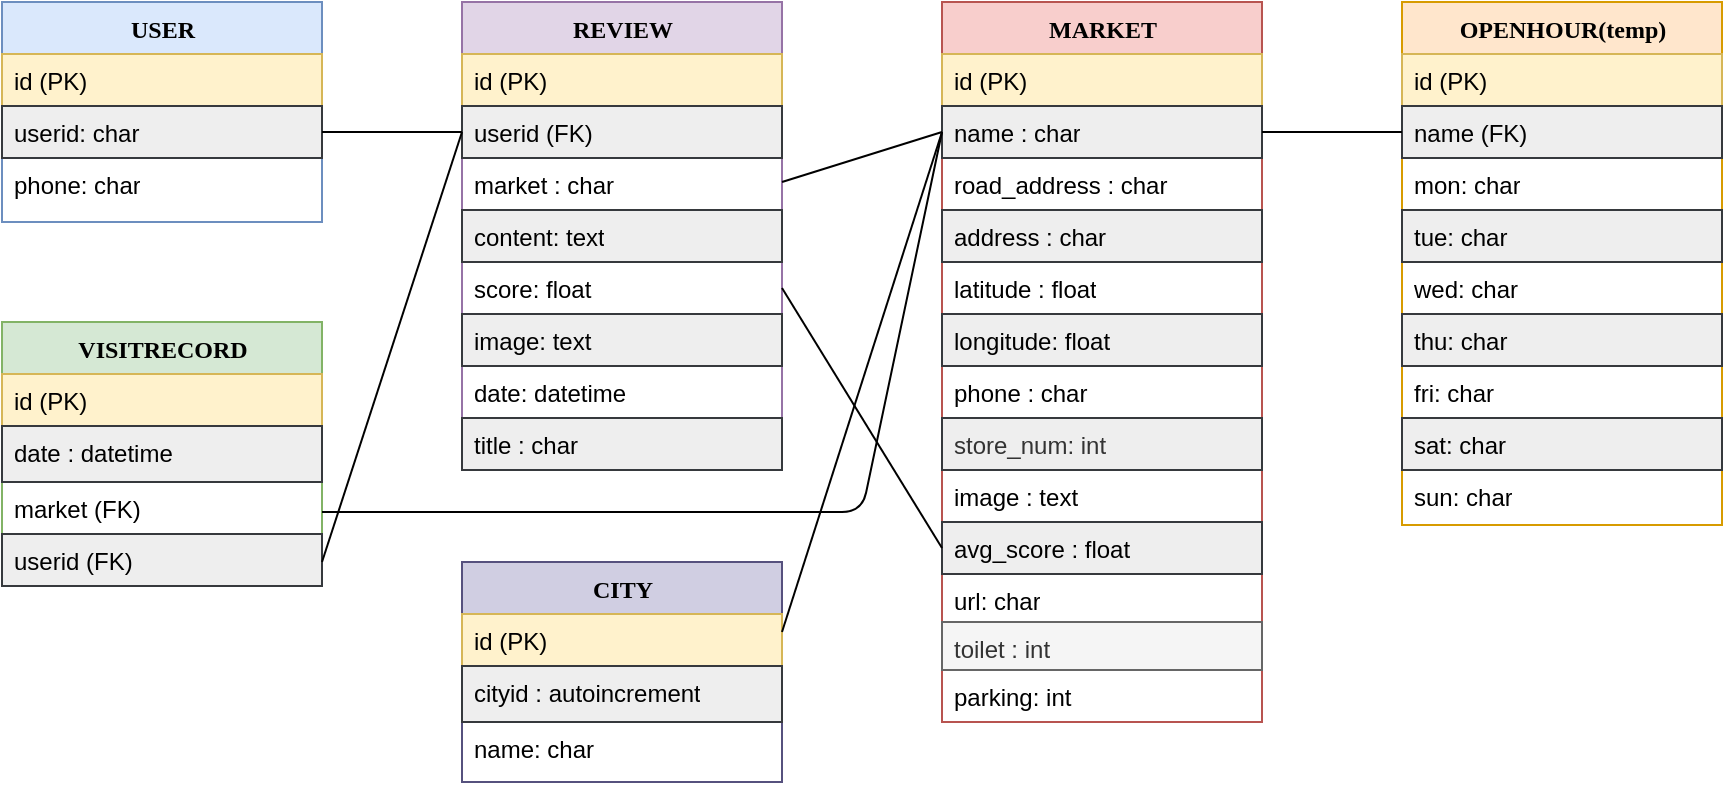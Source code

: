 <mxfile version="13.4.2" type="device"><diagram name="Page-1" id="9f46799a-70d6-7492-0946-bef42562c5a5"><mxGraphModel dx="1422" dy="762" grid="1" gridSize="10" guides="1" tooltips="1" connect="1" arrows="1" fold="1" page="1" pageScale="1" pageWidth="1100" pageHeight="850" background="#FFFFFF" math="0" shadow="0"><root><mxCell id="0"/><mxCell id="1" parent="0"/><mxCell id="78961159f06e98e8-17" value="MARKET" style="swimlane;html=1;fontStyle=1;align=center;verticalAlign=top;childLayout=stackLayout;horizontal=1;startSize=26;horizontalStack=0;resizeParent=1;resizeLast=0;collapsible=1;marginBottom=0;swimlaneFillColor=#ffffff;rounded=0;shadow=0;comic=0;labelBackgroundColor=none;strokeWidth=1;fillColor=#f8cecc;fontFamily=Verdana;fontSize=12;strokeColor=#b85450;" parent="1" vertex="1"><mxGeometry x="510" y="40" width="160" height="360" as="geometry"/></mxCell><mxCell id="78961159f06e98e8-21" value="id (PK)" style="text;html=1;strokeColor=#d6b656;fillColor=#fff2cc;align=left;verticalAlign=top;spacingLeft=4;spacingRight=4;whiteSpace=wrap;overflow=hidden;rotatable=0;points=[[0,0.5],[1,0.5]];portConstraint=eastwest;" parent="78961159f06e98e8-17" vertex="1"><mxGeometry y="26" width="160" height="26" as="geometry"/></mxCell><mxCell id="78961159f06e98e8-25" value="name : char" style="text;html=1;strokeColor=#36393d;fillColor=#eeeeee;align=left;verticalAlign=top;spacingLeft=4;spacingRight=4;whiteSpace=wrap;overflow=hidden;rotatable=0;points=[[0,0.5],[1,0.5]];portConstraint=eastwest;" parent="78961159f06e98e8-17" vertex="1"><mxGeometry y="52" width="160" height="26" as="geometry"/></mxCell><mxCell id="78961159f06e98e8-26" value="road_address : char" style="text;html=1;strokeColor=none;fillColor=none;align=left;verticalAlign=top;spacingLeft=4;spacingRight=4;whiteSpace=wrap;overflow=hidden;rotatable=0;points=[[0,0.5],[1,0.5]];portConstraint=eastwest;" parent="78961159f06e98e8-17" vertex="1"><mxGeometry y="78" width="160" height="26" as="geometry"/></mxCell><mxCell id="78961159f06e98e8-24" value="address : char" style="text;html=1;strokeColor=#36393d;fillColor=#eeeeee;align=left;verticalAlign=top;spacingLeft=4;spacingRight=4;whiteSpace=wrap;overflow=hidden;rotatable=0;points=[[0,0.5],[1,0.5]];portConstraint=eastwest;" parent="78961159f06e98e8-17" vertex="1"><mxGeometry y="104" width="160" height="26" as="geometry"/></mxCell><mxCell id="78961159f06e98e8-20" value="latitude : float" style="text;html=1;strokeColor=none;fillColor=none;align=left;verticalAlign=top;spacingLeft=4;spacingRight=4;whiteSpace=wrap;overflow=hidden;rotatable=0;points=[[0,0.5],[1,0.5]];portConstraint=eastwest;" parent="78961159f06e98e8-17" vertex="1"><mxGeometry y="130" width="160" height="26" as="geometry"/></mxCell><mxCell id="78961159f06e98e8-27" value="longitude: float" style="text;html=1;strokeColor=#36393d;fillColor=#eeeeee;align=left;verticalAlign=top;spacingLeft=4;spacingRight=4;whiteSpace=wrap;overflow=hidden;rotatable=0;points=[[0,0.5],[1,0.5]];portConstraint=eastwest;" parent="78961159f06e98e8-17" vertex="1"><mxGeometry y="156" width="160" height="26" as="geometry"/></mxCell><mxCell id="LnOrfv_dX_uKanUNA3Pz-1" value="phone : char" style="text;html=1;strokeColor=none;fillColor=none;align=left;verticalAlign=top;spacingLeft=4;spacingRight=4;whiteSpace=wrap;overflow=hidden;rotatable=0;points=[[0,0.5],[1,0.5]];portConstraint=eastwest;" parent="78961159f06e98e8-17" vertex="1"><mxGeometry y="182" width="160" height="26" as="geometry"/></mxCell><mxCell id="LnOrfv_dX_uKanUNA3Pz-3" value="&lt;span style=&quot;color: rgb(51 , 51 , 51)&quot;&gt;store_num: int&lt;/span&gt;" style="text;html=1;strokeColor=#36393d;fillColor=#eeeeee;align=left;verticalAlign=top;spacingLeft=4;spacingRight=4;whiteSpace=wrap;overflow=hidden;rotatable=0;points=[[0,0.5],[1,0.5]];portConstraint=eastwest;" parent="78961159f06e98e8-17" vertex="1"><mxGeometry y="208" width="160" height="26" as="geometry"/></mxCell><mxCell id="LnOrfv_dX_uKanUNA3Pz-4" value="image : text" style="text;html=1;strokeColor=none;fillColor=none;align=left;verticalAlign=top;spacingLeft=4;spacingRight=4;whiteSpace=wrap;overflow=hidden;rotatable=0;points=[[0,0.5],[1,0.5]];portConstraint=eastwest;" parent="78961159f06e98e8-17" vertex="1"><mxGeometry y="234" width="160" height="26" as="geometry"/></mxCell><mxCell id="forfZlslhbS7C4G1w7FH-35" value="avg_score : float" style="text;html=1;strokeColor=#36393d;fillColor=#eeeeee;align=left;verticalAlign=top;spacingLeft=4;spacingRight=4;whiteSpace=wrap;overflow=hidden;rotatable=0;points=[[0,0.5],[1,0.5]];portConstraint=eastwest;" parent="78961159f06e98e8-17" vertex="1"><mxGeometry y="260" width="160" height="26" as="geometry"/></mxCell><mxCell id="e-HTOO_d_wBbCbVEkhXA-1" value="url: char" style="text;html=1;strokeColor=none;fillColor=none;align=left;verticalAlign=top;spacingLeft=4;spacingRight=4;whiteSpace=wrap;overflow=hidden;rotatable=0;points=[[0,0.5],[1,0.5]];portConstraint=eastwest;" parent="78961159f06e98e8-17" vertex="1"><mxGeometry y="286" width="160" height="24" as="geometry"/></mxCell><mxCell id="e-HTOO_d_wBbCbVEkhXA-2" value="&lt;span&gt;toilet : int&lt;/span&gt;" style="text;html=1;strokeColor=#666666;fillColor=#f5f5f5;align=left;verticalAlign=top;spacingLeft=4;spacingRight=4;whiteSpace=wrap;overflow=hidden;rotatable=0;points=[[0,0.5],[1,0.5]];portConstraint=eastwest;fontColor=#333333;" parent="78961159f06e98e8-17" vertex="1"><mxGeometry y="310" width="160" height="24" as="geometry"/></mxCell><mxCell id="e-HTOO_d_wBbCbVEkhXA-3" value="parking: int" style="text;html=1;strokeColor=none;fillColor=none;align=left;verticalAlign=top;spacingLeft=4;spacingRight=4;whiteSpace=wrap;overflow=hidden;rotatable=0;points=[[0,0.5],[1,0.5]];portConstraint=eastwest;" parent="78961159f06e98e8-17" vertex="1"><mxGeometry y="334" width="160" height="24" as="geometry"/></mxCell><mxCell id="forfZlslhbS7C4G1w7FH-9" value="OPENHOUR(temp)" style="swimlane;html=1;fontStyle=1;align=center;verticalAlign=top;childLayout=stackLayout;horizontal=1;startSize=26;horizontalStack=0;resizeParent=1;resizeLast=0;collapsible=1;marginBottom=0;swimlaneFillColor=#ffffff;rounded=0;shadow=0;comic=0;labelBackgroundColor=none;strokeWidth=1;fillColor=#ffe6cc;fontFamily=Verdana;fontSize=12;strokeColor=#d79b00;" parent="1" vertex="1"><mxGeometry x="740" y="40" width="160" height="261.5" as="geometry"/></mxCell><mxCell id="forfZlslhbS7C4G1w7FH-10" value="id (PK)" style="text;html=1;strokeColor=#d6b656;fillColor=#fff2cc;align=left;verticalAlign=top;spacingLeft=4;spacingRight=4;whiteSpace=wrap;overflow=hidden;rotatable=0;points=[[0,0.5],[1,0.5]];portConstraint=eastwest;" parent="forfZlslhbS7C4G1w7FH-9" vertex="1"><mxGeometry y="26" width="160" height="26" as="geometry"/></mxCell><mxCell id="forfZlslhbS7C4G1w7FH-11" value="name (FK)" style="text;html=1;strokeColor=#36393d;fillColor=#eeeeee;align=left;verticalAlign=top;spacingLeft=4;spacingRight=4;whiteSpace=wrap;overflow=hidden;rotatable=0;points=[[0,0.5],[1,0.5]];portConstraint=eastwest;" parent="forfZlslhbS7C4G1w7FH-9" vertex="1"><mxGeometry y="52" width="160" height="26" as="geometry"/></mxCell><mxCell id="forfZlslhbS7C4G1w7FH-21" value="mon: char" style="text;html=1;strokeColor=none;fillColor=none;align=left;verticalAlign=top;spacingLeft=4;spacingRight=4;whiteSpace=wrap;overflow=hidden;rotatable=0;points=[[0,0.5],[1,0.5]];portConstraint=eastwest;" parent="forfZlslhbS7C4G1w7FH-9" vertex="1"><mxGeometry y="78" width="160" height="26" as="geometry"/></mxCell><mxCell id="forfZlslhbS7C4G1w7FH-26" value="tue: char" style="text;html=1;strokeColor=#36393d;fillColor=#eeeeee;align=left;verticalAlign=top;spacingLeft=4;spacingRight=4;whiteSpace=wrap;overflow=hidden;rotatable=0;points=[[0,0.5],[1,0.5]];portConstraint=eastwest;" parent="forfZlslhbS7C4G1w7FH-9" vertex="1"><mxGeometry y="104" width="160" height="26" as="geometry"/></mxCell><mxCell id="forfZlslhbS7C4G1w7FH-27" value="wed: char" style="text;html=1;strokeColor=none;fillColor=none;align=left;verticalAlign=top;spacingLeft=4;spacingRight=4;whiteSpace=wrap;overflow=hidden;rotatable=0;points=[[0,0.5],[1,0.5]];portConstraint=eastwest;" parent="forfZlslhbS7C4G1w7FH-9" vertex="1"><mxGeometry y="130" width="160" height="26" as="geometry"/></mxCell><mxCell id="forfZlslhbS7C4G1w7FH-28" value="thu: char" style="text;html=1;strokeColor=#36393d;fillColor=#eeeeee;align=left;verticalAlign=top;spacingLeft=4;spacingRight=4;whiteSpace=wrap;overflow=hidden;rotatable=0;points=[[0,0.5],[1,0.5]];portConstraint=eastwest;" parent="forfZlslhbS7C4G1w7FH-9" vertex="1"><mxGeometry y="156" width="160" height="26" as="geometry"/></mxCell><mxCell id="forfZlslhbS7C4G1w7FH-29" value="fri: char" style="text;html=1;strokeColor=none;fillColor=none;align=left;verticalAlign=top;spacingLeft=4;spacingRight=4;whiteSpace=wrap;overflow=hidden;rotatable=0;points=[[0,0.5],[1,0.5]];portConstraint=eastwest;" parent="forfZlslhbS7C4G1w7FH-9" vertex="1"><mxGeometry y="182" width="160" height="26" as="geometry"/></mxCell><mxCell id="forfZlslhbS7C4G1w7FH-30" value="sat: char" style="text;html=1;strokeColor=#36393d;fillColor=#eeeeee;align=left;verticalAlign=top;spacingLeft=4;spacingRight=4;whiteSpace=wrap;overflow=hidden;rotatable=0;points=[[0,0.5],[1,0.5]];portConstraint=eastwest;" parent="forfZlslhbS7C4G1w7FH-9" vertex="1"><mxGeometry y="208" width="160" height="26" as="geometry"/></mxCell><mxCell id="forfZlslhbS7C4G1w7FH-31" value="sun: char" style="text;html=1;strokeColor=none;fillColor=none;align=left;verticalAlign=top;spacingLeft=4;spacingRight=4;whiteSpace=wrap;overflow=hidden;rotatable=0;points=[[0,0.5],[1,0.5]];portConstraint=eastwest;" parent="forfZlslhbS7C4G1w7FH-9" vertex="1"><mxGeometry y="234" width="160" height="26" as="geometry"/></mxCell><mxCell id="forfZlslhbS7C4G1w7FH-34" value="" style="endArrow=none;html=1;entryX=0;entryY=0.5;entryDx=0;entryDy=0;exitX=1;exitY=0.5;exitDx=0;exitDy=0;" parent="1" source="78961159f06e98e8-25" target="forfZlslhbS7C4G1w7FH-11" edge="1"><mxGeometry width="50" height="50" relative="1" as="geometry"><mxPoint x="670" y="110" as="sourcePoint"/><mxPoint x="720" y="60" as="targetPoint"/></mxGeometry></mxCell><mxCell id="forfZlslhbS7C4G1w7FH-1" value="REVIEW" style="swimlane;html=1;fontStyle=1;align=center;verticalAlign=top;childLayout=stackLayout;horizontal=1;startSize=26;horizontalStack=0;resizeParent=1;resizeLast=0;collapsible=1;marginBottom=0;swimlaneFillColor=#ffffff;rounded=0;shadow=0;comic=0;labelBackgroundColor=none;strokeWidth=1;fillColor=#e1d5e7;fontFamily=Verdana;fontSize=12;strokeColor=#9673a6;" parent="1" vertex="1"><mxGeometry x="270" y="40" width="160" height="234" as="geometry"/></mxCell><mxCell id="forfZlslhbS7C4G1w7FH-2" value="id (PK)" style="text;html=1;strokeColor=#d6b656;fillColor=#fff2cc;align=left;verticalAlign=top;spacingLeft=4;spacingRight=4;whiteSpace=wrap;overflow=hidden;rotatable=0;points=[[0,0.5],[1,0.5]];portConstraint=eastwest;" parent="forfZlslhbS7C4G1w7FH-1" vertex="1"><mxGeometry y="26" width="160" height="26" as="geometry"/></mxCell><mxCell id="forfZlslhbS7C4G1w7FH-4" value="userid (FK)" style="text;html=1;strokeColor=#36393d;fillColor=#eeeeee;align=left;verticalAlign=top;spacingLeft=4;spacingRight=4;whiteSpace=wrap;overflow=hidden;rotatable=0;points=[[0,0.5],[1,0.5]];portConstraint=eastwest;" parent="forfZlslhbS7C4G1w7FH-1" vertex="1"><mxGeometry y="52" width="160" height="26" as="geometry"/></mxCell><mxCell id="forfZlslhbS7C4G1w7FH-5" value="market : char" style="text;html=1;strokeColor=none;fillColor=none;align=left;verticalAlign=top;spacingLeft=4;spacingRight=4;whiteSpace=wrap;overflow=hidden;rotatable=0;points=[[0,0.5],[1,0.5]];portConstraint=eastwest;" parent="forfZlslhbS7C4G1w7FH-1" vertex="1"><mxGeometry y="78" width="160" height="26" as="geometry"/></mxCell><mxCell id="forfZlslhbS7C4G1w7FH-38" value="content: text" style="text;html=1;strokeColor=#36393d;fillColor=#eeeeee;align=left;verticalAlign=top;spacingLeft=4;spacingRight=4;whiteSpace=wrap;overflow=hidden;rotatable=0;points=[[0,0.5],[1,0.5]];portConstraint=eastwest;" parent="forfZlslhbS7C4G1w7FH-1" vertex="1"><mxGeometry y="104" width="160" height="26" as="geometry"/></mxCell><mxCell id="forfZlslhbS7C4G1w7FH-39" value="score: float" style="text;html=1;strokeColor=none;fillColor=none;align=left;verticalAlign=top;spacingLeft=4;spacingRight=4;whiteSpace=wrap;overflow=hidden;rotatable=0;points=[[0,0.5],[1,0.5]];portConstraint=eastwest;" parent="forfZlslhbS7C4G1w7FH-1" vertex="1"><mxGeometry y="130" width="160" height="26" as="geometry"/></mxCell><mxCell id="forfZlslhbS7C4G1w7FH-40" value="image: text" style="text;html=1;strokeColor=#36393d;fillColor=#eeeeee;align=left;verticalAlign=top;spacingLeft=4;spacingRight=4;whiteSpace=wrap;overflow=hidden;rotatable=0;points=[[0,0.5],[1,0.5]];portConstraint=eastwest;" parent="forfZlslhbS7C4G1w7FH-1" vertex="1"><mxGeometry y="156" width="160" height="26" as="geometry"/></mxCell><mxCell id="forfZlslhbS7C4G1w7FH-41" value="date: datetime" style="text;html=1;strokeColor=none;fillColor=none;align=left;verticalAlign=top;spacingLeft=4;spacingRight=4;whiteSpace=wrap;overflow=hidden;rotatable=0;points=[[0,0.5],[1,0.5]];portConstraint=eastwest;" parent="forfZlslhbS7C4G1w7FH-1" vertex="1"><mxGeometry y="182" width="160" height="26" as="geometry"/></mxCell><mxCell id="forfZlslhbS7C4G1w7FH-46" value="title : char" style="text;html=1;strokeColor=#36393d;fillColor=#eeeeee;align=left;verticalAlign=top;spacingLeft=4;spacingRight=4;whiteSpace=wrap;overflow=hidden;rotatable=0;points=[[0,0.5],[1,0.5]];portConstraint=eastwest;" parent="forfZlslhbS7C4G1w7FH-1" vertex="1"><mxGeometry y="208" width="160" height="26" as="geometry"/></mxCell><mxCell id="forfZlslhbS7C4G1w7FH-36" value="" style="endArrow=none;html=1;entryX=0;entryY=0.5;entryDx=0;entryDy=0;exitX=1;exitY=0.5;exitDx=0;exitDy=0;" parent="1" source="forfZlslhbS7C4G1w7FH-39" target="forfZlslhbS7C4G1w7FH-35" edge="1"><mxGeometry width="50" height="50" relative="1" as="geometry"><mxPoint x="430" y="157" as="sourcePoint"/><mxPoint x="300" y="320" as="targetPoint"/></mxGeometry></mxCell><mxCell id="78961159f06e98e8-30" value="USER" style="swimlane;html=1;fontStyle=1;align=center;verticalAlign=top;childLayout=stackLayout;horizontal=1;startSize=26;horizontalStack=0;resizeParent=1;resizeLast=0;collapsible=1;marginBottom=0;swimlaneFillColor=#ffffff;rounded=0;shadow=0;comic=0;labelBackgroundColor=none;strokeWidth=1;fillColor=#dae8fc;fontFamily=Verdana;fontSize=12;strokeColor=#6c8ebf;" parent="1" vertex="1"><mxGeometry x="40" y="40" width="160" height="110" as="geometry"/></mxCell><mxCell id="78961159f06e98e8-31" value="id (PK)" style="text;html=1;strokeColor=#d6b656;fillColor=#fff2cc;align=left;verticalAlign=top;spacingLeft=4;spacingRight=4;whiteSpace=wrap;overflow=hidden;rotatable=0;points=[[0,0.5],[1,0.5]];portConstraint=eastwest;" parent="78961159f06e98e8-30" vertex="1"><mxGeometry y="26" width="160" height="26" as="geometry"/></mxCell><mxCell id="78961159f06e98e8-32" value="userid: char" style="text;html=1;strokeColor=#36393d;fillColor=#eeeeee;align=left;verticalAlign=top;spacingLeft=4;spacingRight=4;whiteSpace=wrap;overflow=hidden;rotatable=0;points=[[0,0.5],[1,0.5]];portConstraint=eastwest;" parent="78961159f06e98e8-30" vertex="1"><mxGeometry y="52" width="160" height="26" as="geometry"/></mxCell><mxCell id="78961159f06e98e8-33" value="phone: char" style="text;html=1;align=left;verticalAlign=top;spacingLeft=4;spacingRight=4;whiteSpace=wrap;overflow=hidden;rotatable=0;points=[[0,0.5],[1,0.5]];portConstraint=eastwest;" parent="78961159f06e98e8-30" vertex="1"><mxGeometry y="78" width="160" height="32" as="geometry"/></mxCell><mxCell id="78961159f06e98e8-43" value="VISITRECORD" style="swimlane;html=1;fontStyle=1;align=center;verticalAlign=top;childLayout=stackLayout;horizontal=1;startSize=26;horizontalStack=0;resizeParent=1;resizeLast=0;collapsible=1;marginBottom=0;swimlaneFillColor=#ffffff;rounded=0;shadow=0;comic=0;labelBackgroundColor=none;strokeWidth=1;fillColor=#d5e8d4;fontFamily=Verdana;fontSize=12;strokeColor=#82b366;" parent="1" vertex="1"><mxGeometry x="40" y="200" width="160" height="132" as="geometry"/></mxCell><mxCell id="78961159f06e98e8-44" value="id (PK)" style="text;html=1;strokeColor=#d6b656;fillColor=#fff2cc;align=left;verticalAlign=top;spacingLeft=4;spacingRight=4;whiteSpace=wrap;overflow=hidden;rotatable=0;points=[[0,0.5],[1,0.5]];portConstraint=eastwest;" parent="78961159f06e98e8-43" vertex="1"><mxGeometry y="26" width="160" height="26" as="geometry"/></mxCell><mxCell id="78961159f06e98e8-45" value="date : datetime" style="text;html=1;strokeColor=#36393d;fillColor=#eeeeee;align=left;verticalAlign=top;spacingLeft=4;spacingRight=4;whiteSpace=wrap;overflow=hidden;rotatable=0;points=[[0,0.5],[1,0.5]];portConstraint=eastwest;" parent="78961159f06e98e8-43" vertex="1"><mxGeometry y="52" width="160" height="28" as="geometry"/></mxCell><mxCell id="78961159f06e98e8-49" value="market (FK)" style="text;html=1;strokeColor=none;fillColor=none;align=left;verticalAlign=top;spacingLeft=4;spacingRight=4;whiteSpace=wrap;overflow=hidden;rotatable=0;points=[[0,0.5],[1,0.5]];portConstraint=eastwest;" parent="78961159f06e98e8-43" vertex="1"><mxGeometry y="80" width="160" height="26" as="geometry"/></mxCell><mxCell id="78961159f06e98e8-50" value="userid (FK)" style="text;html=1;strokeColor=#36393d;fillColor=#eeeeee;align=left;verticalAlign=top;spacingLeft=4;spacingRight=4;whiteSpace=wrap;overflow=hidden;rotatable=0;points=[[0,0.5],[1,0.5]];portConstraint=eastwest;" parent="78961159f06e98e8-43" vertex="1"><mxGeometry y="106" width="160" height="26" as="geometry"/></mxCell><mxCell id="forfZlslhbS7C4G1w7FH-43" value="" style="endArrow=none;html=1;entryX=0;entryY=0.5;entryDx=0;entryDy=0;exitX=1;exitY=0.5;exitDx=0;exitDy=0;" parent="1" target="78961159f06e98e8-25" edge="1"><mxGeometry width="50" height="50" relative="1" as="geometry"><mxPoint x="200" y="295" as="sourcePoint"/><mxPoint x="280" y="425" as="targetPoint"/><Array as="points"><mxPoint x="470" y="295"/></Array></mxGeometry></mxCell><mxCell id="forfZlslhbS7C4G1w7FH-44" value="" style="endArrow=none;html=1;entryX=0;entryY=0.5;entryDx=0;entryDy=0;exitX=1;exitY=0.5;exitDx=0;exitDy=0;" parent="1" target="forfZlslhbS7C4G1w7FH-4" edge="1"><mxGeometry width="50" height="50" relative="1" as="geometry"><mxPoint x="200" y="320" as="sourcePoint"/><mxPoint x="510" y="130" as="targetPoint"/><Array as="points"/></mxGeometry></mxCell><mxCell id="forfZlslhbS7C4G1w7FH-45" value="" style="endArrow=none;html=1;exitX=1;exitY=0.5;exitDx=0;exitDy=0;" parent="1" edge="1"><mxGeometry width="50" height="50" relative="1" as="geometry"><mxPoint x="200" y="105" as="sourcePoint"/><mxPoint x="270" y="105" as="targetPoint"/><Array as="points"/></mxGeometry></mxCell><mxCell id="forfZlslhbS7C4G1w7FH-47" value="" style="endArrow=none;html=1;entryX=0;entryY=0.5;entryDx=0;entryDy=0;exitX=1;exitY=0.5;exitDx=0;exitDy=0;" parent="1" target="78961159f06e98e8-25" edge="1"><mxGeometry width="50" height="50" relative="1" as="geometry"><mxPoint x="430" y="130" as="sourcePoint"/><mxPoint x="500" y="130" as="targetPoint"/></mxGeometry></mxCell><mxCell id="MTy7p67a7NeFR7ACv-TC-2" value="CITY" style="swimlane;html=1;fontStyle=1;align=center;verticalAlign=top;childLayout=stackLayout;horizontal=1;startSize=26;horizontalStack=0;resizeParent=1;resizeLast=0;collapsible=1;marginBottom=0;swimlaneFillColor=#ffffff;rounded=0;shadow=0;comic=0;labelBackgroundColor=none;strokeWidth=1;fillColor=#d0cee2;fontFamily=Verdana;fontSize=12;strokeColor=#56517e;" vertex="1" parent="1"><mxGeometry x="270" y="320" width="160" height="110" as="geometry"/></mxCell><mxCell id="MTy7p67a7NeFR7ACv-TC-3" value="id (PK)" style="text;html=1;strokeColor=#d6b656;fillColor=#fff2cc;align=left;verticalAlign=top;spacingLeft=4;spacingRight=4;whiteSpace=wrap;overflow=hidden;rotatable=0;points=[[0,0.5],[1,0.5]];portConstraint=eastwest;" vertex="1" parent="MTy7p67a7NeFR7ACv-TC-2"><mxGeometry y="26" width="160" height="26" as="geometry"/></mxCell><mxCell id="MTy7p67a7NeFR7ACv-TC-6" value="cityid : autoincrement" style="text;html=1;strokeColor=#36393d;fillColor=#eeeeee;align=left;verticalAlign=top;spacingLeft=4;spacingRight=4;whiteSpace=wrap;overflow=hidden;rotatable=0;points=[[0,0.5],[1,0.5]];portConstraint=eastwest;" vertex="1" parent="MTy7p67a7NeFR7ACv-TC-2"><mxGeometry y="52" width="160" height="28" as="geometry"/></mxCell><mxCell id="MTy7p67a7NeFR7ACv-TC-8" value="name: char" style="text;html=1;align=left;verticalAlign=top;spacingLeft=4;spacingRight=4;whiteSpace=wrap;overflow=hidden;rotatable=0;points=[[0,0.5],[1,0.5]];portConstraint=eastwest;" vertex="1" parent="MTy7p67a7NeFR7ACv-TC-2"><mxGeometry y="80" width="160" height="28" as="geometry"/></mxCell><mxCell id="MTy7p67a7NeFR7ACv-TC-7" value="" style="endArrow=none;html=1;exitX=1;exitY=0.5;exitDx=0;exitDy=0;entryX=0;entryY=0.5;entryDx=0;entryDy=0;" edge="1" parent="1" target="78961159f06e98e8-25"><mxGeometry width="50" height="50" relative="1" as="geometry"><mxPoint x="430" y="355" as="sourcePoint"/><mxPoint x="510" y="110" as="targetPoint"/><Array as="points"/></mxGeometry></mxCell></root></mxGraphModel></diagram></mxfile>